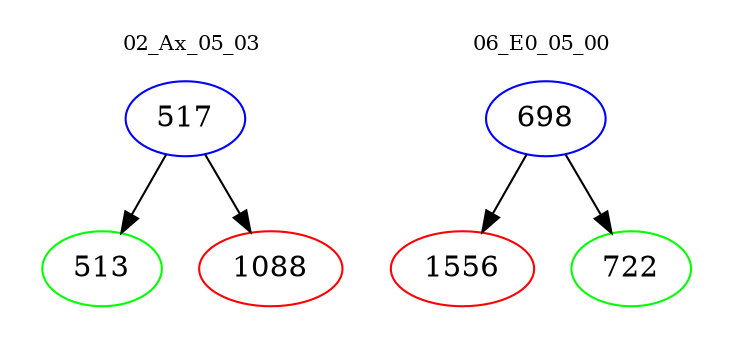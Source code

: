 digraph{
subgraph cluster_0 {
color = white
label = "02_Ax_05_03";
fontsize=10;
T0_517 [label="517", color="blue"]
T0_517 -> T0_513 [color="black"]
T0_513 [label="513", color="green"]
T0_517 -> T0_1088 [color="black"]
T0_1088 [label="1088", color="red"]
}
subgraph cluster_1 {
color = white
label = "06_E0_05_00";
fontsize=10;
T1_698 [label="698", color="blue"]
T1_698 -> T1_1556 [color="black"]
T1_1556 [label="1556", color="red"]
T1_698 -> T1_722 [color="black"]
T1_722 [label="722", color="green"]
}
}
